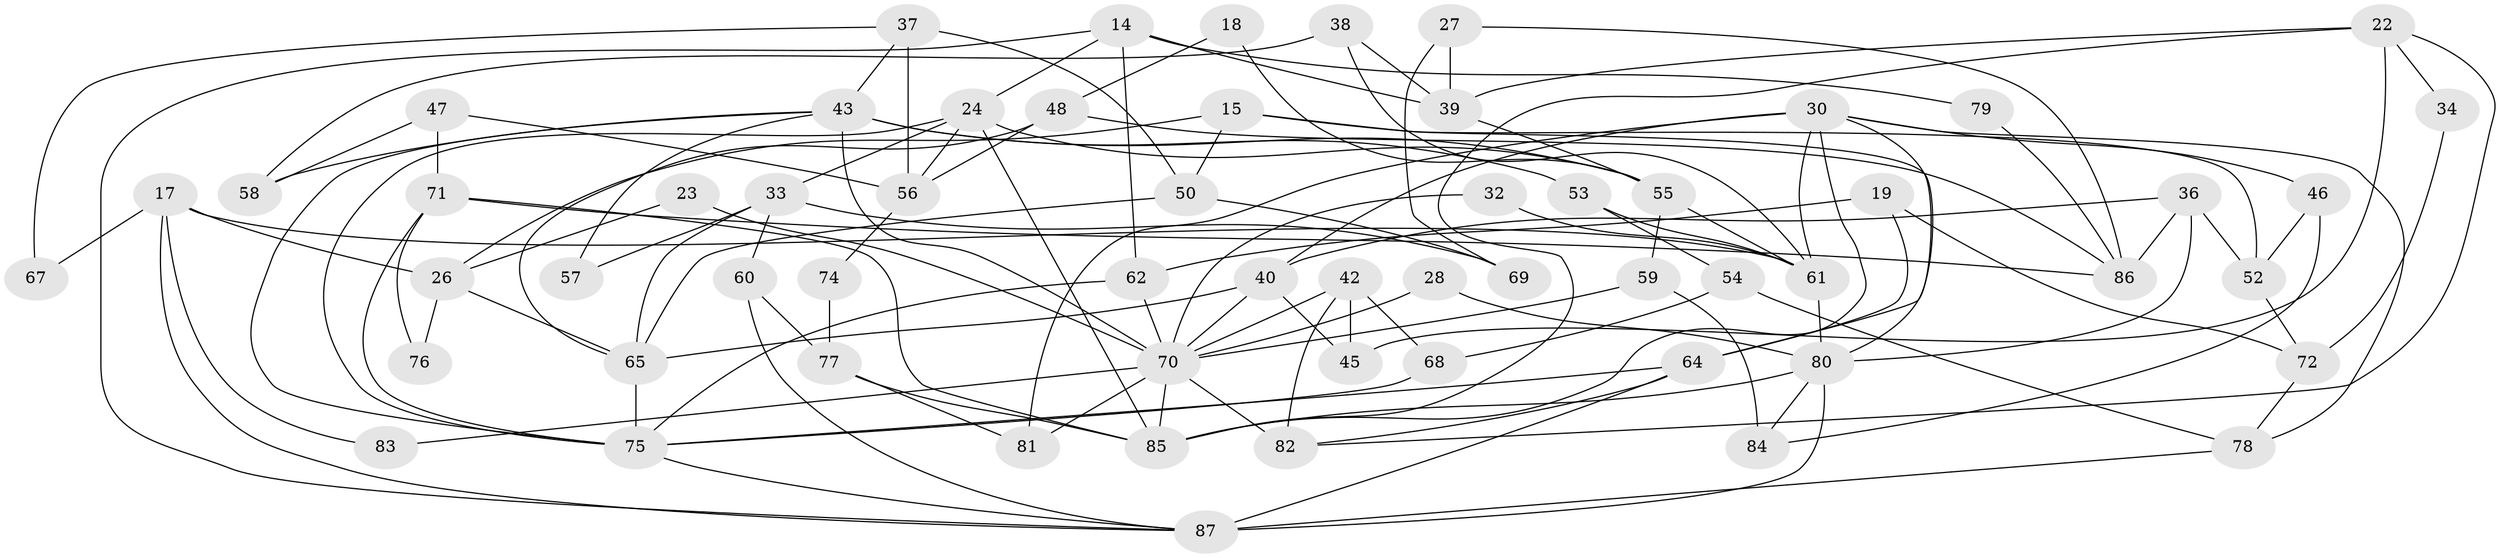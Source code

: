 // original degree distribution, {3: 0.28735632183908044, 5: 0.1839080459770115, 4: 0.26436781609195403, 6: 0.09195402298850575, 2: 0.12643678160919541, 10: 0.011494252873563218, 7: 0.034482758620689655}
// Generated by graph-tools (version 1.1) at 2025/54/03/04/25 21:54:54]
// undirected, 60 vertices, 125 edges
graph export_dot {
graph [start="1"]
  node [color=gray90,style=filled];
  14;
  15;
  17 [super="+13"];
  18;
  19;
  22;
  23;
  24;
  26;
  27;
  28;
  30;
  32;
  33 [super="+6"];
  34;
  36;
  37;
  38;
  39;
  40;
  42 [super="+8"];
  43 [super="+12+29"];
  45;
  46;
  47;
  48;
  50 [super="+21"];
  52;
  53 [super="+20"];
  54;
  55 [super="+49"];
  56;
  57;
  58;
  59;
  60;
  61 [super="+41"];
  62 [super="+4"];
  64;
  65 [super="+10"];
  67;
  68;
  69;
  70 [super="+25+9+66+11"];
  71 [super="+1"];
  72;
  74;
  75 [super="+51"];
  76;
  77 [super="+31"];
  78;
  79;
  80 [super="+2"];
  81;
  82 [super="+63+35"];
  83;
  84;
  85 [super="+44"];
  86;
  87 [super="+73"];
  14 -- 62;
  14 -- 24;
  14 -- 39;
  14 -- 79;
  14 -- 87;
  15 -- 52;
  15 -- 26;
  15 -- 50;
  15 -- 80;
  17 -- 87;
  17 -- 61;
  17 -- 26 [weight=2];
  17 -- 83;
  17 -- 67;
  18 -- 48;
  18 -- 55;
  19 -- 64;
  19 -- 72;
  19 -- 62;
  22 -- 39;
  22 -- 34;
  22 -- 45;
  22 -- 85;
  22 -- 82;
  23 -- 26;
  23 -- 70;
  24 -- 55 [weight=2];
  24 -- 33 [weight=2];
  24 -- 56;
  24 -- 75 [weight=2];
  24 -- 85 [weight=2];
  26 -- 65;
  26 -- 76;
  27 -- 86;
  27 -- 39;
  27 -- 69;
  28 -- 80;
  28 -- 70;
  30 -- 78;
  30 -- 40;
  30 -- 46;
  30 -- 64;
  30 -- 81;
  30 -- 85;
  30 -- 61;
  32 -- 61;
  32 -- 70;
  33 -- 69;
  33 -- 60;
  33 -- 57;
  33 -- 65;
  34 -- 72;
  36 -- 80;
  36 -- 40;
  36 -- 52;
  36 -- 86;
  37 -- 50 [weight=2];
  37 -- 43;
  37 -- 56;
  37 -- 67;
  38 -- 58;
  38 -- 61;
  38 -- 39;
  39 -- 55;
  40 -- 45;
  40 -- 65;
  40 -- 70 [weight=2];
  42 -- 45 [weight=2];
  42 -- 68;
  42 -- 82;
  42 -- 70;
  43 -- 53 [weight=3];
  43 -- 57 [weight=2];
  43 -- 58;
  43 -- 55;
  43 -- 75;
  43 -- 70 [weight=3];
  46 -- 84;
  46 -- 52;
  47 -- 56;
  47 -- 71;
  47 -- 58;
  48 -- 65;
  48 -- 56;
  48 -- 86;
  50 -- 69;
  50 -- 65;
  52 -- 72;
  53 -- 54;
  53 -- 61;
  54 -- 68;
  54 -- 78;
  55 -- 61 [weight=2];
  55 -- 59;
  56 -- 74;
  59 -- 84;
  59 -- 70;
  60 -- 87;
  60 -- 77;
  61 -- 80;
  62 -- 75;
  62 -- 70 [weight=2];
  64 -- 82 [weight=2];
  64 -- 87;
  64 -- 75;
  65 -- 75 [weight=2];
  68 -- 75;
  70 -- 85;
  70 -- 81;
  70 -- 82 [weight=3];
  70 -- 83;
  71 -- 76;
  71 -- 75;
  71 -- 85;
  71 -- 86;
  72 -- 78;
  74 -- 77;
  75 -- 87;
  77 -- 85 [weight=2];
  77 -- 81;
  78 -- 87 [weight=2];
  79 -- 86;
  80 -- 85 [weight=2];
  80 -- 84;
  80 -- 87;
}
